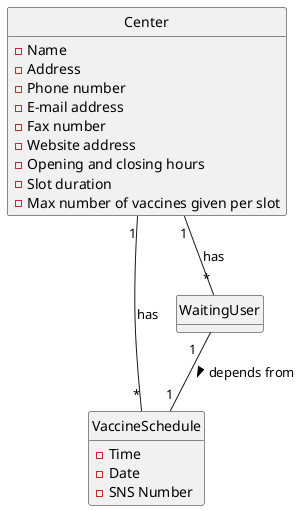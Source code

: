 @startuml
hide methods
hide circles


class Center{

-Name
-Address
-Phone number
-E-mail address
-Fax number
-Website address
-Opening and closing hours
-Slot duration
-Max number of vaccines given per slot
}

class VaccineSchedule{
- Time
- Date
- SNS Number
}

class WaitingUser{
}

Center "1"-- "*"WaitingUser :  has
WaitingUser"1   "-- "1"VaccineSchedule : > depends from
Center"1"--"*"VaccineSchedule : has
@enduml